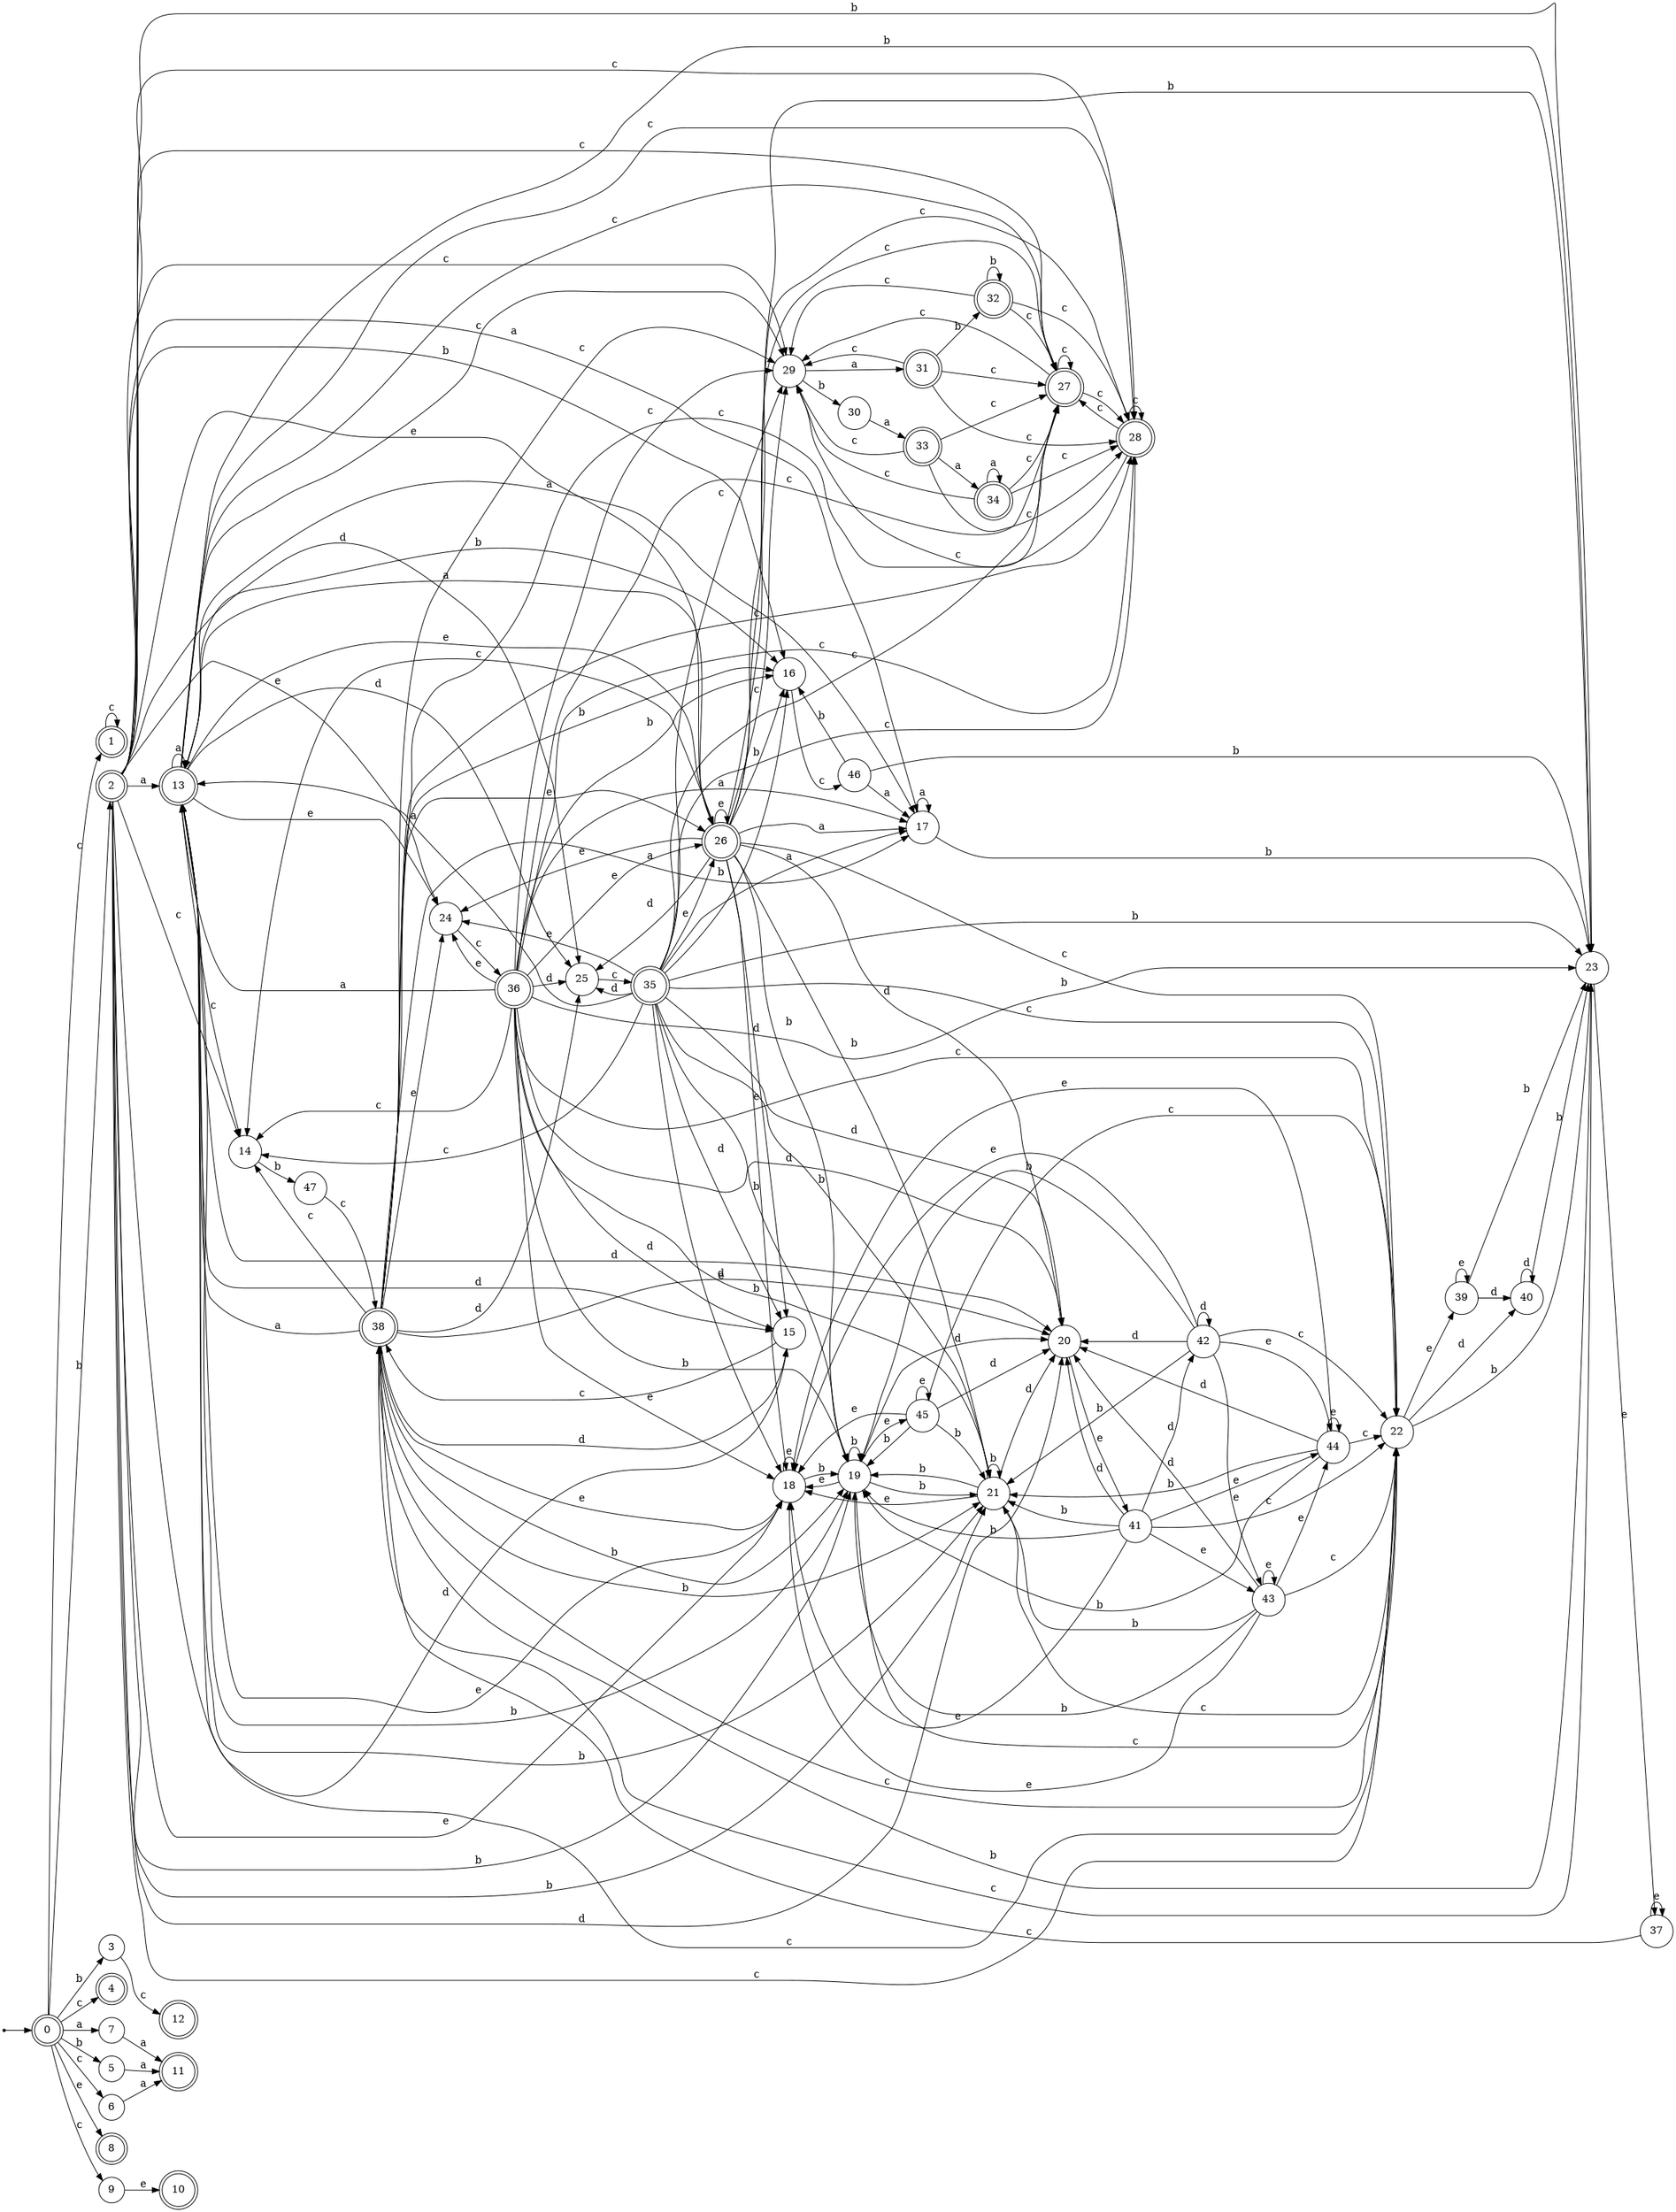 digraph finite_state_machine {
rankdir=LR;
size="20,20";
node [shape = point]; "dummy0"
node [shape = doublecircle]; "0";"dummy0" -> "0";
node [shape = doublecircle]; "1";node [shape = doublecircle]; "2";node [shape = circle]; "3";
node [shape = doublecircle]; "4";node [shape = circle]; "5";
node [shape = circle]; "6";
node [shape = circle]; "7";
node [shape = doublecircle]; "8";node [shape = circle]; "9";
node [shape = doublecircle]; "10";node [shape = doublecircle]; "11";node [shape = doublecircle]; "12";node [shape = doublecircle]; "13";node [shape = circle]; "14";
node [shape = circle]; "15";
node [shape = circle]; "16";
node [shape = circle]; "17";
node [shape = circle]; "18";
node [shape = circle]; "19";
node [shape = circle]; "20";
node [shape = circle]; "21";
node [shape = circle]; "22";
node [shape = circle]; "23";
node [shape = circle]; "24";
node [shape = circle]; "25";
node [shape = doublecircle]; "26";node [shape = doublecircle]; "27";node [shape = doublecircle]; "28";node [shape = circle]; "29";
node [shape = circle]; "30";
node [shape = doublecircle]; "31";node [shape = doublecircle]; "32";node [shape = doublecircle]; "33";node [shape = doublecircle]; "34";node [shape = doublecircle]; "35";node [shape = doublecircle]; "36";node [shape = circle]; "37";
node [shape = doublecircle]; "38";node [shape = circle]; "39";
node [shape = circle]; "40";
node [shape = circle]; "41";
node [shape = circle]; "42";
node [shape = circle]; "43";
node [shape = circle]; "44";
node [shape = circle]; "45";
node [shape = circle]; "46";
node [shape = circle]; "47";
"0" -> "1" [label = "c"];
 "0" -> "4" [label = "c"];
 "0" -> "6" [label = "c"];
 "0" -> "9" [label = "c"];
 "0" -> "2" [label = "b"];
 "0" -> "3" [label = "b"];
 "0" -> "5" [label = "b"];
 "0" -> "7" [label = "a"];
 "0" -> "8" [label = "e"];
 "9" -> "10" [label = "e"];
 "7" -> "11" [label = "a"];
 "6" -> "11" [label = "a"];
 "5" -> "11" [label = "a"];
 "3" -> "12" [label = "c"];
 "2" -> "17" [label = "a"];
 "2" -> "13" [label = "a"];
 "2" -> "22" [label = "c"];
 "2" -> "27" [label = "c"];
 "2" -> "28" [label = "c"];
 "2" -> "29" [label = "c"];
 "2" -> "14" [label = "c"];
 "2" -> "25" [label = "d"];
 "2" -> "20" [label = "d"];
 "2" -> "15" [label = "d"];
 "2" -> "16" [label = "b"];
 "2" -> "19" [label = "b"];
 "2" -> "21" [label = "b"];
 "2" -> "23" [label = "b"];
 "2" -> "24" [label = "e"];
 "2" -> "18" [label = "e"];
 "2" -> "26" [label = "e"];
 "29" -> "30" [label = "b"];
 "29" -> "31" [label = "a"];
 "31" -> "32" [label = "b"];
 "31" -> "27" [label = "c"];
 "31" -> "28" [label = "c"];
 "31" -> "29" [label = "c"];
 "32" -> "32" [label = "b"];
 "32" -> "27" [label = "c"];
 "32" -> "28" [label = "c"];
 "32" -> "29" [label = "c"];
 "30" -> "33" [label = "a"];
 "33" -> "34" [label = "a"];
 "33" -> "27" [label = "c"];
 "33" -> "28" [label = "c"];
 "33" -> "29" [label = "c"];
 "34" -> "34" [label = "a"];
 "34" -> "27" [label = "c"];
 "34" -> "28" [label = "c"];
 "34" -> "29" [label = "c"];
 "28" -> "27" [label = "c"];
 "28" -> "28" [label = "c"];
 "28" -> "29" [label = "c"];
 "27" -> "27" [label = "c"];
 "27" -> "28" [label = "c"];
 "27" -> "29" [label = "c"];
 "26" -> "24" [label = "e"];
 "26" -> "26" [label = "e"];
 "26" -> "18" [label = "e"];
 "26" -> "17" [label = "a"];
 "26" -> "13" [label = "a"];
 "26" -> "22" [label = "c"];
 "26" -> "27" [label = "c"];
 "26" -> "28" [label = "c"];
 "26" -> "29" [label = "c"];
 "26" -> "14" [label = "c"];
 "26" -> "25" [label = "d"];
 "26" -> "20" [label = "d"];
 "26" -> "15" [label = "d"];
 "26" -> "16" [label = "b"];
 "26" -> "19" [label = "b"];
 "26" -> "21" [label = "b"];
 "26" -> "23" [label = "b"];
 "25" -> "35" [label = "c"];
 "35" -> "25" [label = "d"];
 "35" -> "20" [label = "d"];
 "35" -> "15" [label = "d"];
 "35" -> "17" [label = "a"];
 "35" -> "13" [label = "a"];
 "35" -> "22" [label = "c"];
 "35" -> "27" [label = "c"];
 "35" -> "28" [label = "c"];
 "35" -> "29" [label = "c"];
 "35" -> "14" [label = "c"];
 "35" -> "16" [label = "b"];
 "35" -> "19" [label = "b"];
 "35" -> "21" [label = "b"];
 "35" -> "23" [label = "b"];
 "35" -> "24" [label = "e"];
 "35" -> "18" [label = "e"];
 "35" -> "26" [label = "e"];
 "24" -> "36" [label = "c"];
 "36" -> "24" [label = "e"];
 "36" -> "18" [label = "e"];
 "36" -> "26" [label = "e"];
 "36" -> "17" [label = "a"];
 "36" -> "13" [label = "a"];
 "36" -> "22" [label = "c"];
 "36" -> "27" [label = "c"];
 "36" -> "28" [label = "c"];
 "36" -> "29" [label = "c"];
 "36" -> "14" [label = "c"];
 "36" -> "25" [label = "d"];
 "36" -> "20" [label = "d"];
 "36" -> "15" [label = "d"];
 "36" -> "16" [label = "b"];
 "36" -> "19" [label = "b"];
 "36" -> "21" [label = "b"];
 "36" -> "23" [label = "b"];
 "23" -> "37" [label = "e"];
 "23" -> "38" [label = "c"];
 "38" -> "22" [label = "c"];
 "38" -> "27" [label = "c"];
 "38" -> "28" [label = "c"];
 "38" -> "29" [label = "c"];
 "38" -> "14" [label = "c"];
 "38" -> "25" [label = "d"];
 "38" -> "20" [label = "d"];
 "38" -> "15" [label = "d"];
 "38" -> "16" [label = "b"];
 "38" -> "19" [label = "b"];
 "38" -> "21" [label = "b"];
 "38" -> "23" [label = "b"];
 "38" -> "17" [label = "a"];
 "38" -> "13" [label = "a"];
 "38" -> "24" [label = "e"];
 "38" -> "18" [label = "e"];
 "38" -> "26" [label = "e"];
 "37" -> "37" [label = "e"];
 "37" -> "38" [label = "c"];
 "22" -> "39" [label = "e"];
 "22" -> "40" [label = "d"];
 "22" -> "23" [label = "b"];
 "40" -> "40" [label = "d"];
 "40" -> "23" [label = "b"];
 "39" -> "39" [label = "e"];
 "39" -> "40" [label = "d"];
 "39" -> "23" [label = "b"];
 "21" -> "19" [label = "b"];
 "21" -> "21" [label = "b"];
 "21" -> "18" [label = "e"];
 "21" -> "20" [label = "d"];
 "21" -> "22" [label = "c"];
 "20" -> "41" [label = "e"];
 "41" -> "42" [label = "d"];
 "41" -> "20" [label = "d"];
 "41" -> "18" [label = "e"];
 "41" -> "43" [label = "e"];
 "41" -> "44" [label = "e"];
 "41" -> "19" [label = "b"];
 "41" -> "21" [label = "b"];
 "41" -> "22" [label = "c"];
 "44" -> "18" [label = "e"];
 "44" -> "44" [label = "e"];
 "44" -> "20" [label = "d"];
 "44" -> "19" [label = "b"];
 "44" -> "21" [label = "b"];
 "44" -> "22" [label = "c"];
 "43" -> "18" [label = "e"];
 "43" -> "43" [label = "e"];
 "43" -> "44" [label = "e"];
 "43" -> "20" [label = "d"];
 "43" -> "19" [label = "b"];
 "43" -> "21" [label = "b"];
 "43" -> "22" [label = "c"];
 "42" -> "42" [label = "d"];
 "42" -> "20" [label = "d"];
 "42" -> "18" [label = "e"];
 "42" -> "43" [label = "e"];
 "42" -> "44" [label = "e"];
 "42" -> "19" [label = "b"];
 "42" -> "21" [label = "b"];
 "42" -> "22" [label = "c"];
 "19" -> "19" [label = "b"];
 "19" -> "21" [label = "b"];
 "19" -> "18" [label = "e"];
 "19" -> "45" [label = "e"];
 "19" -> "20" [label = "d"];
 "19" -> "22" [label = "c"];
 "45" -> "18" [label = "e"];
 "45" -> "45" [label = "e"];
 "45" -> "19" [label = "b"];
 "45" -> "21" [label = "b"];
 "45" -> "20" [label = "d"];
 "45" -> "22" [label = "c"];
 "18" -> "18" [label = "e"];
 "18" -> "19" [label = "b"];
 "17" -> "17" [label = "a"];
 "17" -> "23" [label = "b"];
 "16" -> "46" [label = "c"];
 "46" -> "16" [label = "b"];
 "46" -> "23" [label = "b"];
 "46" -> "17" [label = "a"];
 "15" -> "38" [label = "c"];
 "14" -> "47" [label = "b"];
 "47" -> "38" [label = "c"];
 "13" -> "17" [label = "a"];
 "13" -> "13" [label = "a"];
 "13" -> "22" [label = "c"];
 "13" -> "27" [label = "c"];
 "13" -> "28" [label = "c"];
 "13" -> "29" [label = "c"];
 "13" -> "14" [label = "c"];
 "13" -> "25" [label = "d"];
 "13" -> "20" [label = "d"];
 "13" -> "15" [label = "d"];
 "13" -> "16" [label = "b"];
 "13" -> "19" [label = "b"];
 "13" -> "21" [label = "b"];
 "13" -> "23" [label = "b"];
 "13" -> "24" [label = "e"];
 "13" -> "18" [label = "e"];
 "13" -> "26" [label = "e"];
 "1" -> "1" [label = "c"];
 }
